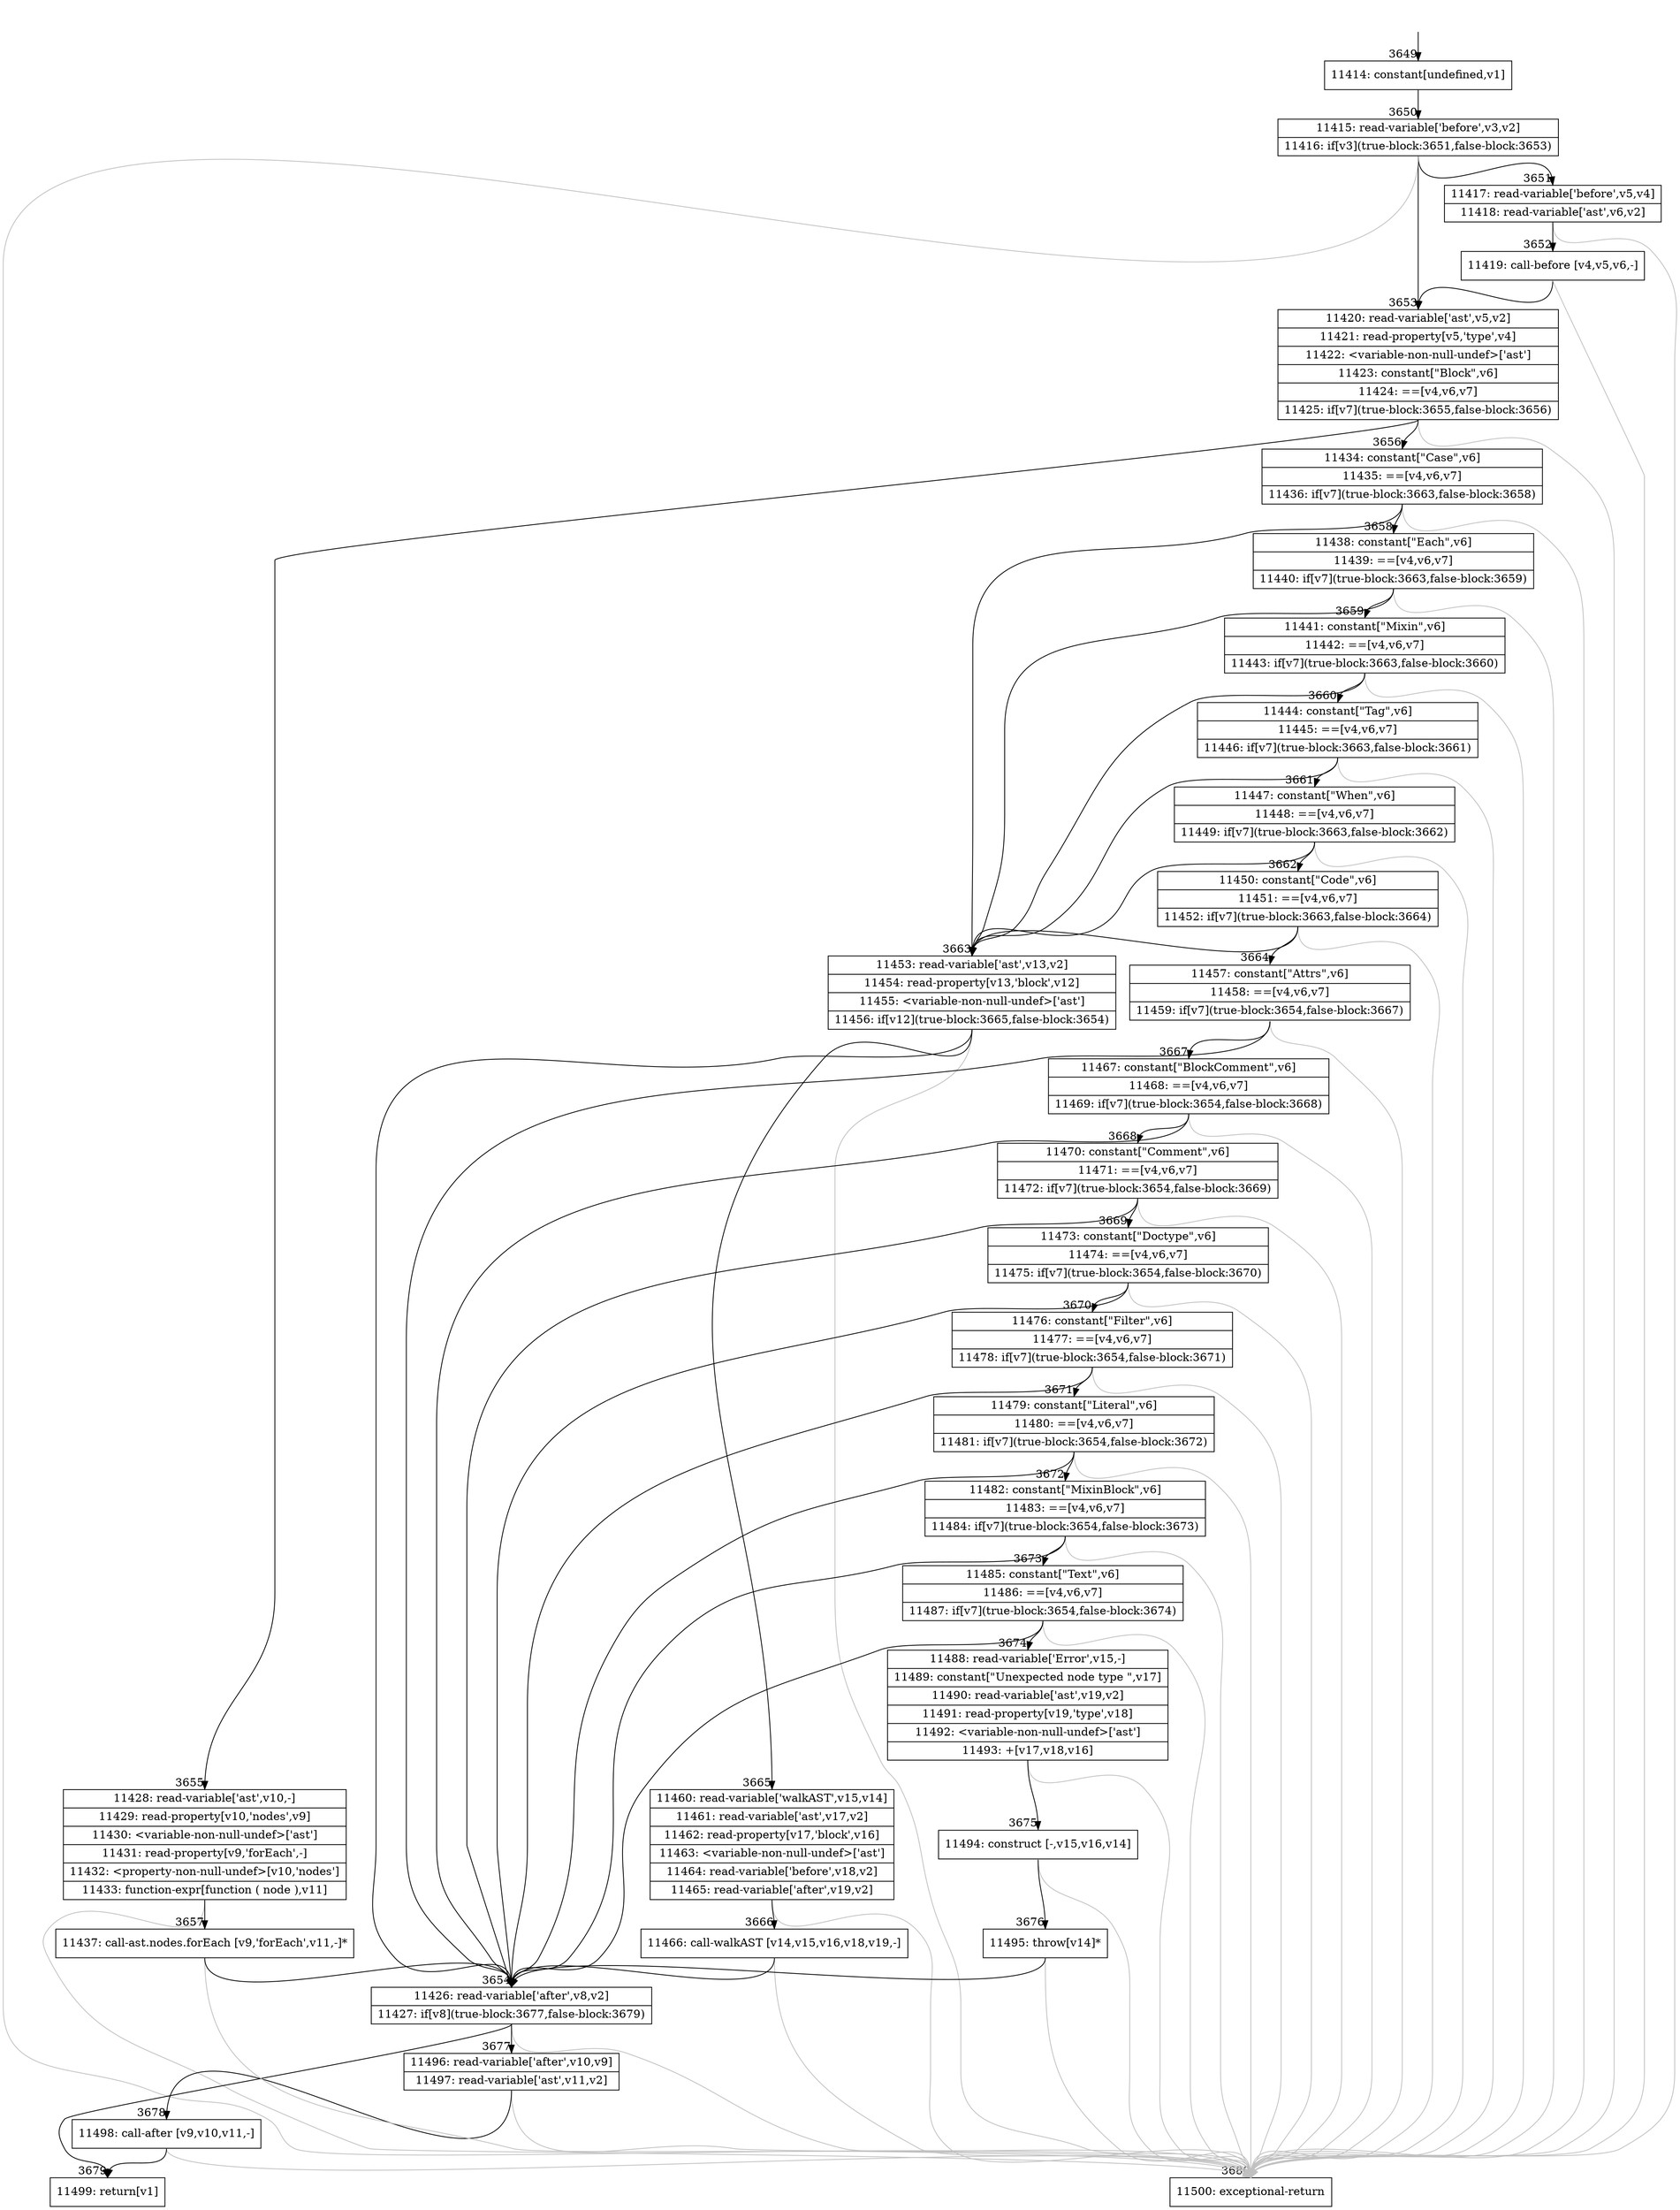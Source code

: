digraph {
rankdir="TD"
BB_entry209[shape=none,label=""];
BB_entry209 -> BB3649 [tailport=s, headport=n, headlabel="    3649"]
BB3649 [shape=record label="{11414: constant[undefined,v1]}" ] 
BB3649 -> BB3650 [tailport=s, headport=n, headlabel="      3650"]
BB3650 [shape=record label="{11415: read-variable['before',v3,v2]|11416: if[v3](true-block:3651,false-block:3653)}" ] 
BB3650 -> BB3653 [tailport=s, headport=n, headlabel="      3653"]
BB3650 -> BB3651 [tailport=s, headport=n, headlabel="      3651"]
BB3650 -> BB3680 [tailport=s, headport=n, color=gray, headlabel="      3680"]
BB3651 [shape=record label="{11417: read-variable['before',v5,v4]|11418: read-variable['ast',v6,v2]}" ] 
BB3651 -> BB3652 [tailport=s, headport=n, headlabel="      3652"]
BB3651 -> BB3680 [tailport=s, headport=n, color=gray]
BB3652 [shape=record label="{11419: call-before [v4,v5,v6,-]}" ] 
BB3652 -> BB3653 [tailport=s, headport=n]
BB3652 -> BB3680 [tailport=s, headport=n, color=gray]
BB3653 [shape=record label="{11420: read-variable['ast',v5,v2]|11421: read-property[v5,'type',v4]|11422: \<variable-non-null-undef\>['ast']|11423: constant[\"Block\",v6]|11424: ==[v4,v6,v7]|11425: if[v7](true-block:3655,false-block:3656)}" ] 
BB3653 -> BB3655 [tailport=s, headport=n, headlabel="      3655"]
BB3653 -> BB3656 [tailport=s, headport=n, headlabel="      3656"]
BB3653 -> BB3680 [tailport=s, headport=n, color=gray]
BB3654 [shape=record label="{11426: read-variable['after',v8,v2]|11427: if[v8](true-block:3677,false-block:3679)}" ] 
BB3654 -> BB3679 [tailport=s, headport=n, headlabel="      3679"]
BB3654 -> BB3677 [tailport=s, headport=n, headlabel="      3677"]
BB3654 -> BB3680 [tailport=s, headport=n, color=gray]
BB3655 [shape=record label="{11428: read-variable['ast',v10,-]|11429: read-property[v10,'nodes',v9]|11430: \<variable-non-null-undef\>['ast']|11431: read-property[v9,'forEach',-]|11432: \<property-non-null-undef\>[v10,'nodes']|11433: function-expr[function ( node ),v11]}" ] 
BB3655 -> BB3657 [tailport=s, headport=n, headlabel="      3657"]
BB3655 -> BB3680 [tailport=s, headport=n, color=gray]
BB3656 [shape=record label="{11434: constant[\"Case\",v6]|11435: ==[v4,v6,v7]|11436: if[v7](true-block:3663,false-block:3658)}" ] 
BB3656 -> BB3663 [tailport=s, headport=n, headlabel="      3663"]
BB3656 -> BB3658 [tailport=s, headport=n, headlabel="      3658"]
BB3656 -> BB3680 [tailport=s, headport=n, color=gray]
BB3657 [shape=record label="{11437: call-ast.nodes.forEach [v9,'forEach',v11,-]*}" ] 
BB3657 -> BB3654 [tailport=s, headport=n, headlabel="      3654"]
BB3657 -> BB3680 [tailport=s, headport=n, color=gray]
BB3658 [shape=record label="{11438: constant[\"Each\",v6]|11439: ==[v4,v6,v7]|11440: if[v7](true-block:3663,false-block:3659)}" ] 
BB3658 -> BB3663 [tailport=s, headport=n]
BB3658 -> BB3659 [tailport=s, headport=n, headlabel="      3659"]
BB3658 -> BB3680 [tailport=s, headport=n, color=gray]
BB3659 [shape=record label="{11441: constant[\"Mixin\",v6]|11442: ==[v4,v6,v7]|11443: if[v7](true-block:3663,false-block:3660)}" ] 
BB3659 -> BB3663 [tailport=s, headport=n]
BB3659 -> BB3660 [tailport=s, headport=n, headlabel="      3660"]
BB3659 -> BB3680 [tailport=s, headport=n, color=gray]
BB3660 [shape=record label="{11444: constant[\"Tag\",v6]|11445: ==[v4,v6,v7]|11446: if[v7](true-block:3663,false-block:3661)}" ] 
BB3660 -> BB3663 [tailport=s, headport=n]
BB3660 -> BB3661 [tailport=s, headport=n, headlabel="      3661"]
BB3660 -> BB3680 [tailport=s, headport=n, color=gray]
BB3661 [shape=record label="{11447: constant[\"When\",v6]|11448: ==[v4,v6,v7]|11449: if[v7](true-block:3663,false-block:3662)}" ] 
BB3661 -> BB3663 [tailport=s, headport=n]
BB3661 -> BB3662 [tailport=s, headport=n, headlabel="      3662"]
BB3661 -> BB3680 [tailport=s, headport=n, color=gray]
BB3662 [shape=record label="{11450: constant[\"Code\",v6]|11451: ==[v4,v6,v7]|11452: if[v7](true-block:3663,false-block:3664)}" ] 
BB3662 -> BB3663 [tailport=s, headport=n]
BB3662 -> BB3664 [tailport=s, headport=n, headlabel="      3664"]
BB3662 -> BB3680 [tailport=s, headport=n, color=gray]
BB3663 [shape=record label="{11453: read-variable['ast',v13,v2]|11454: read-property[v13,'block',v12]|11455: \<variable-non-null-undef\>['ast']|11456: if[v12](true-block:3665,false-block:3654)}" ] 
BB3663 -> BB3654 [tailport=s, headport=n]
BB3663 -> BB3665 [tailport=s, headport=n, headlabel="      3665"]
BB3663 -> BB3680 [tailport=s, headport=n, color=gray]
BB3664 [shape=record label="{11457: constant[\"Attrs\",v6]|11458: ==[v4,v6,v7]|11459: if[v7](true-block:3654,false-block:3667)}" ] 
BB3664 -> BB3654 [tailport=s, headport=n]
BB3664 -> BB3667 [tailport=s, headport=n, headlabel="      3667"]
BB3664 -> BB3680 [tailport=s, headport=n, color=gray]
BB3665 [shape=record label="{11460: read-variable['walkAST',v15,v14]|11461: read-variable['ast',v17,v2]|11462: read-property[v17,'block',v16]|11463: \<variable-non-null-undef\>['ast']|11464: read-variable['before',v18,v2]|11465: read-variable['after',v19,v2]}" ] 
BB3665 -> BB3666 [tailport=s, headport=n, headlabel="      3666"]
BB3665 -> BB3680 [tailport=s, headport=n, color=gray]
BB3666 [shape=record label="{11466: call-walkAST [v14,v15,v16,v18,v19,-]}" ] 
BB3666 -> BB3654 [tailport=s, headport=n]
BB3666 -> BB3680 [tailport=s, headport=n, color=gray]
BB3667 [shape=record label="{11467: constant[\"BlockComment\",v6]|11468: ==[v4,v6,v7]|11469: if[v7](true-block:3654,false-block:3668)}" ] 
BB3667 -> BB3654 [tailport=s, headport=n]
BB3667 -> BB3668 [tailport=s, headport=n, headlabel="      3668"]
BB3667 -> BB3680 [tailport=s, headport=n, color=gray]
BB3668 [shape=record label="{11470: constant[\"Comment\",v6]|11471: ==[v4,v6,v7]|11472: if[v7](true-block:3654,false-block:3669)}" ] 
BB3668 -> BB3654 [tailport=s, headport=n]
BB3668 -> BB3669 [tailport=s, headport=n, headlabel="      3669"]
BB3668 -> BB3680 [tailport=s, headport=n, color=gray]
BB3669 [shape=record label="{11473: constant[\"Doctype\",v6]|11474: ==[v4,v6,v7]|11475: if[v7](true-block:3654,false-block:3670)}" ] 
BB3669 -> BB3654 [tailport=s, headport=n]
BB3669 -> BB3670 [tailport=s, headport=n, headlabel="      3670"]
BB3669 -> BB3680 [tailport=s, headport=n, color=gray]
BB3670 [shape=record label="{11476: constant[\"Filter\",v6]|11477: ==[v4,v6,v7]|11478: if[v7](true-block:3654,false-block:3671)}" ] 
BB3670 -> BB3654 [tailport=s, headport=n]
BB3670 -> BB3671 [tailport=s, headport=n, headlabel="      3671"]
BB3670 -> BB3680 [tailport=s, headport=n, color=gray]
BB3671 [shape=record label="{11479: constant[\"Literal\",v6]|11480: ==[v4,v6,v7]|11481: if[v7](true-block:3654,false-block:3672)}" ] 
BB3671 -> BB3654 [tailport=s, headport=n]
BB3671 -> BB3672 [tailport=s, headport=n, headlabel="      3672"]
BB3671 -> BB3680 [tailport=s, headport=n, color=gray]
BB3672 [shape=record label="{11482: constant[\"MixinBlock\",v6]|11483: ==[v4,v6,v7]|11484: if[v7](true-block:3654,false-block:3673)}" ] 
BB3672 -> BB3654 [tailport=s, headport=n]
BB3672 -> BB3673 [tailport=s, headport=n, headlabel="      3673"]
BB3672 -> BB3680 [tailport=s, headport=n, color=gray]
BB3673 [shape=record label="{11485: constant[\"Text\",v6]|11486: ==[v4,v6,v7]|11487: if[v7](true-block:3654,false-block:3674)}" ] 
BB3673 -> BB3654 [tailport=s, headport=n]
BB3673 -> BB3674 [tailport=s, headport=n, headlabel="      3674"]
BB3673 -> BB3680 [tailport=s, headport=n, color=gray]
BB3674 [shape=record label="{11488: read-variable['Error',v15,-]|11489: constant[\"Unexpected node type \",v17]|11490: read-variable['ast',v19,v2]|11491: read-property[v19,'type',v18]|11492: \<variable-non-null-undef\>['ast']|11493: +[v17,v18,v16]}" ] 
BB3674 -> BB3675 [tailport=s, headport=n, headlabel="      3675"]
BB3674 -> BB3680 [tailport=s, headport=n, color=gray]
BB3675 [shape=record label="{11494: construct [-,v15,v16,v14]}" ] 
BB3675 -> BB3676 [tailport=s, headport=n, headlabel="      3676"]
BB3675 -> BB3680 [tailport=s, headport=n, color=gray]
BB3676 [shape=record label="{11495: throw[v14]*}" ] 
BB3676 -> BB3654 [tailport=s, headport=n]
BB3676 -> BB3680 [tailport=s, headport=n, color=gray]
BB3677 [shape=record label="{11496: read-variable['after',v10,v9]|11497: read-variable['ast',v11,v2]}" ] 
BB3677 -> BB3678 [tailport=s, headport=n, headlabel="      3678"]
BB3677 -> BB3680 [tailport=s, headport=n, color=gray]
BB3678 [shape=record label="{11498: call-after [v9,v10,v11,-]}" ] 
BB3678 -> BB3679 [tailport=s, headport=n]
BB3678 -> BB3680 [tailport=s, headport=n, color=gray]
BB3679 [shape=record label="{11499: return[v1]}" ] 
BB3680 [shape=record label="{11500: exceptional-return}" ] 
//#$~ 3855
}
